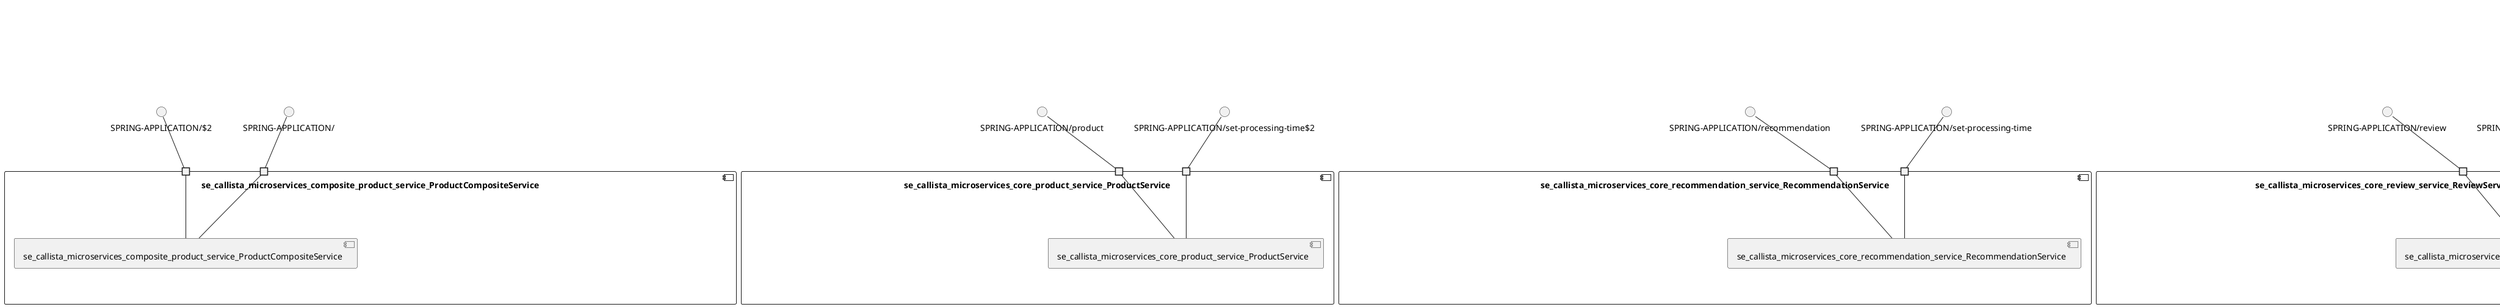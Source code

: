 @startuml
skinparam fixCircleLabelOverlapping true
skinparam componentStyle uml2
component "se_callista_microservices_composite_product_service_ProductCompositeService\n\n\n\n\n\n" {
[se_callista_microservices_composite_product_service_ProductCompositeService]
portin " " as se_callista_microservices_composite_product_service_ProductCompositeService_requires_SPRING_APPLICATION_2
portin " " as se_callista_microservices_composite_product_service_ProductCompositeService_requires_SPRING_APPLICATION_
"se_callista_microservices_composite_product_service_ProductCompositeService_requires_SPRING_APPLICATION_"--[se_callista_microservices_composite_product_service_ProductCompositeService]
"se_callista_microservices_composite_product_service_ProductCompositeService_requires_SPRING_APPLICATION_2"--[se_callista_microservices_composite_product_service_ProductCompositeService]
}
interface "SPRING-APPLICATION/$2" as interface.SPRING_APPLICATION_2
interface.SPRING_APPLICATION_2--"se_callista_microservices_composite_product_service_ProductCompositeService_requires_SPRING_APPLICATION_2"
interface "SPRING-APPLICATION/" as interface.SPRING_APPLICATION_
interface.SPRING_APPLICATION_--"se_callista_microservices_composite_product_service_ProductCompositeService_requires_SPRING_APPLICATION_"
component "se_callista_microservices_core_product_service_ProductService\n\n\n\n\n\n" {
[se_callista_microservices_core_product_service_ProductService]
portin " " as se_callista_microservices_core_product_service_ProductService_requires_SPRING_APPLICATION_set_processing_time_2
portin " " as se_callista_microservices_core_product_service_ProductService_requires_SPRING_APPLICATION_product
"se_callista_microservices_core_product_service_ProductService_requires_SPRING_APPLICATION_set_processing_time_2"--[se_callista_microservices_core_product_service_ProductService]
"se_callista_microservices_core_product_service_ProductService_requires_SPRING_APPLICATION_product"--[se_callista_microservices_core_product_service_ProductService]
}
interface "SPRING-APPLICATION/product" as interface.SPRING_APPLICATION_product
interface.SPRING_APPLICATION_product--"se_callista_microservices_core_product_service_ProductService_requires_SPRING_APPLICATION_product"
interface "SPRING-APPLICATION/set-processing-time$2" as interface.SPRING_APPLICATION_set_processing_time_2
interface.SPRING_APPLICATION_set_processing_time_2--"se_callista_microservices_core_product_service_ProductService_requires_SPRING_APPLICATION_set_processing_time_2"
component "se_callista_microservices_core_recommendation_service_RecommendationService\n\n\n\n\n\n" {
[se_callista_microservices_core_recommendation_service_RecommendationService]
portin " " as se_callista_microservices_core_recommendation_service_RecommendationService_requires_SPRING_APPLICATION_set_processing_time
portin " " as se_callista_microservices_core_recommendation_service_RecommendationService_requires_SPRING_APPLICATION_recommendation
"se_callista_microservices_core_recommendation_service_RecommendationService_requires_SPRING_APPLICATION_set_processing_time"--[se_callista_microservices_core_recommendation_service_RecommendationService]
"se_callista_microservices_core_recommendation_service_RecommendationService_requires_SPRING_APPLICATION_recommendation"--[se_callista_microservices_core_recommendation_service_RecommendationService]
}
interface "SPRING-APPLICATION/recommendation" as interface.SPRING_APPLICATION_recommendation
interface.SPRING_APPLICATION_recommendation--"se_callista_microservices_core_recommendation_service_RecommendationService_requires_SPRING_APPLICATION_recommendation"
interface "SPRING-APPLICATION/set-processing-time" as interface.SPRING_APPLICATION_set_processing_time
interface.SPRING_APPLICATION_set_processing_time--"se_callista_microservices_core_recommendation_service_RecommendationService_requires_SPRING_APPLICATION_set_processing_time"
component "se_callista_microservices_core_review_service_ReviewService\n\n\n\n\n\n" {
[se_callista_microservices_core_review_service_ReviewService]
portin " " as se_callista_microservices_core_review_service_ReviewService_requires_SPRING_APPLICATION_set_processing_time_3
portin " " as se_callista_microservices_core_review_service_ReviewService_requires_SPRING_APPLICATION_review
"se_callista_microservices_core_review_service_ReviewService_requires_SPRING_APPLICATION_set_processing_time_3"--[se_callista_microservices_core_review_service_ReviewService]
"se_callista_microservices_core_review_service_ReviewService_requires_SPRING_APPLICATION_review"--[se_callista_microservices_core_review_service_ReviewService]
}
interface "SPRING-APPLICATION/review" as interface.SPRING_APPLICATION_review
interface.SPRING_APPLICATION_review--"se_callista_microservices_core_review_service_ReviewService_requires_SPRING_APPLICATION_review"
interface "SPRING-APPLICATION/set-processing-time$3" as interface.SPRING_APPLICATION_set_processing_time_3
interface.SPRING_APPLICATION_set_processing_time_3--"se_callista_microservices_core_review_service_ReviewService_requires_SPRING_APPLICATION_set_processing_time_3"
component "se_callista_microservises_support_edge_ZuulApplication\n\n\n\n\n\n" {
[se_callista_microservises_support_edge_ZuulApplication]
}
component "se_callista_microservises_support_monitordashboard_HystrixDashboardApplication\n\n\n\n\n\n" {
[se_callista_microservises_support_monitordashboard_HystrixDashboardApplication]
portin " " as se_callista_microservises_support_monitordashboard_HystrixDashboardApplication_requires_SPRING_APPLICATION_3
"se_callista_microservises_support_monitordashboard_HystrixDashboardApplication_requires_SPRING_APPLICATION_3"--[se_callista_microservises_support_monitordashboard_HystrixDashboardApplication]
}
interface "SPRING-APPLICATION/$3" as interface.SPRING_APPLICATION_3
interface.SPRING_APPLICATION_3--"se_callista_microservises_support_monitordashboard_HystrixDashboardApplication_requires_SPRING_APPLICATION_3"
component "se_callista_microservises_support_oauth_AuthserverApplication\n\n\n\n\n\n" {
[se_callista_microservises_support_oauth_AuthserverApplication]
portin " " as se_callista_microservises_support_oauth_AuthserverApplication_requires_SPRING_APPLICATION_user
"se_callista_microservises_support_oauth_AuthserverApplication_requires_SPRING_APPLICATION_user"--[se_callista_microservises_support_oauth_AuthserverApplication]
}
interface "SPRING-APPLICATION/user" as interface.SPRING_APPLICATION_user
interface.SPRING_APPLICATION_user--"se_callista_microservises_support_oauth_AuthserverApplication_requires_SPRING_APPLICATION_user"

@enduml
